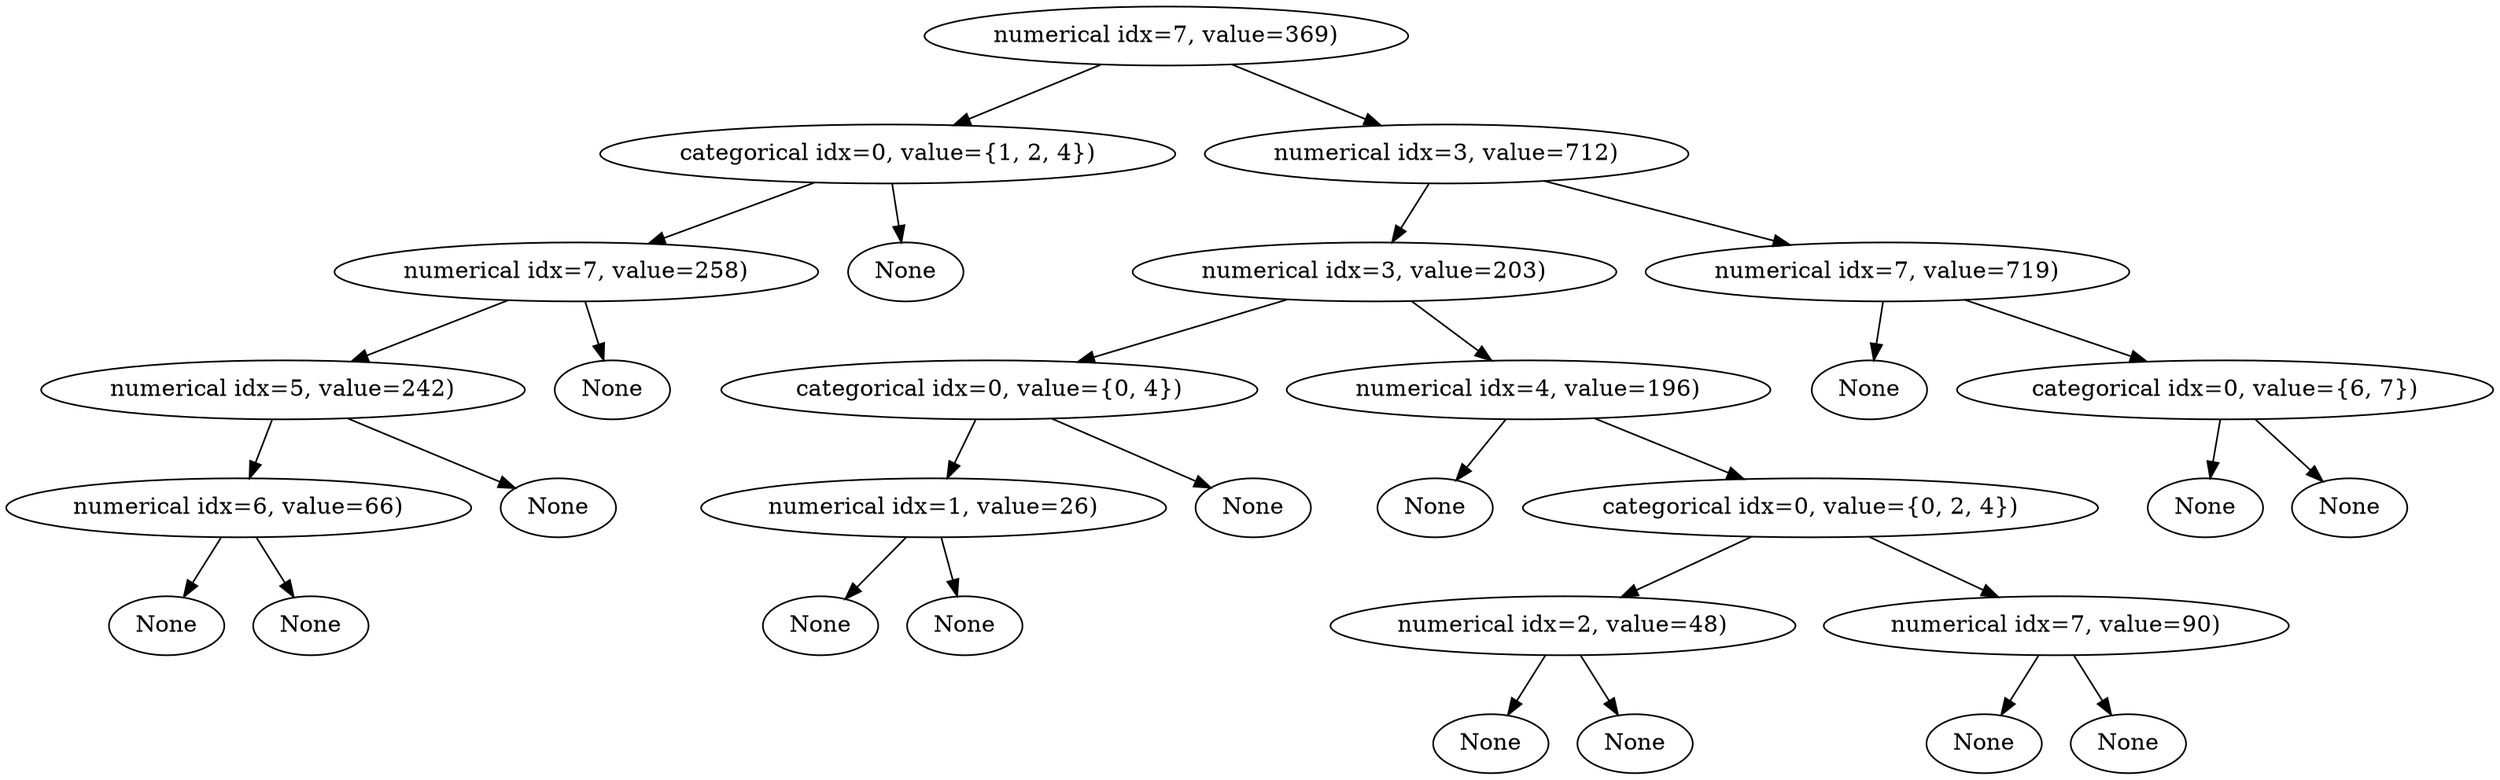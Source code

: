 // TREE
digraph tree {
	0 [label="numerical idx=7, value=369)"]
	1 [label="categorical idx=0, value={1, 2, 4})"]
	2 [label="numerical idx=3, value=712)"]
	3 [label="numerical idx=7, value=258)"]
	4 [label=None]
	5 [label="numerical idx=5, value=242)"]
	6 [label=None]
	7 [label="numerical idx=6, value=66)"]
	8 [label=None]
	9 [label=None]
	10 [label=None]
	39 [label="numerical idx=3, value=203)"]
	40 [label="numerical idx=7, value=719)"]
	41 [label="categorical idx=0, value={0, 4})"]
	42 [label="numerical idx=4, value=196)"]
	43 [label="numerical idx=1, value=26)"]
	44 [label=None]
	45 [label=None]
	46 [label=None]
	59 [label=None]
	60 [label="categorical idx=0, value={0, 2, 4})"]
	73 [label="numerical idx=2, value=48)"]
	74 [label="numerical idx=7, value=90)"]
	75 [label=None]
	76 [label=None]
	79 [label=None]
	80 [label=None]
	93 [label=None]
	94 [label="categorical idx=0, value={6, 7})"]
	137 [label=None]
	138 [label=None]
	0 -> 1
	0 -> 2
	1 -> 3
	1 -> 4
	2 -> 39
	2 -> 40
	3 -> 5
	3 -> 6
	5 -> 7
	5 -> 8
	7 -> 9
	7 -> 10
	39 -> 41
	39 -> 42
	40 -> 93
	40 -> 94
	41 -> 43
	41 -> 44
	42 -> 59
	42 -> 60
	43 -> 45
	43 -> 46
	60 -> 73
	60 -> 74
	73 -> 75
	73 -> 76
	74 -> 79
	74 -> 80
	94 -> 137
	94 -> 138
}
